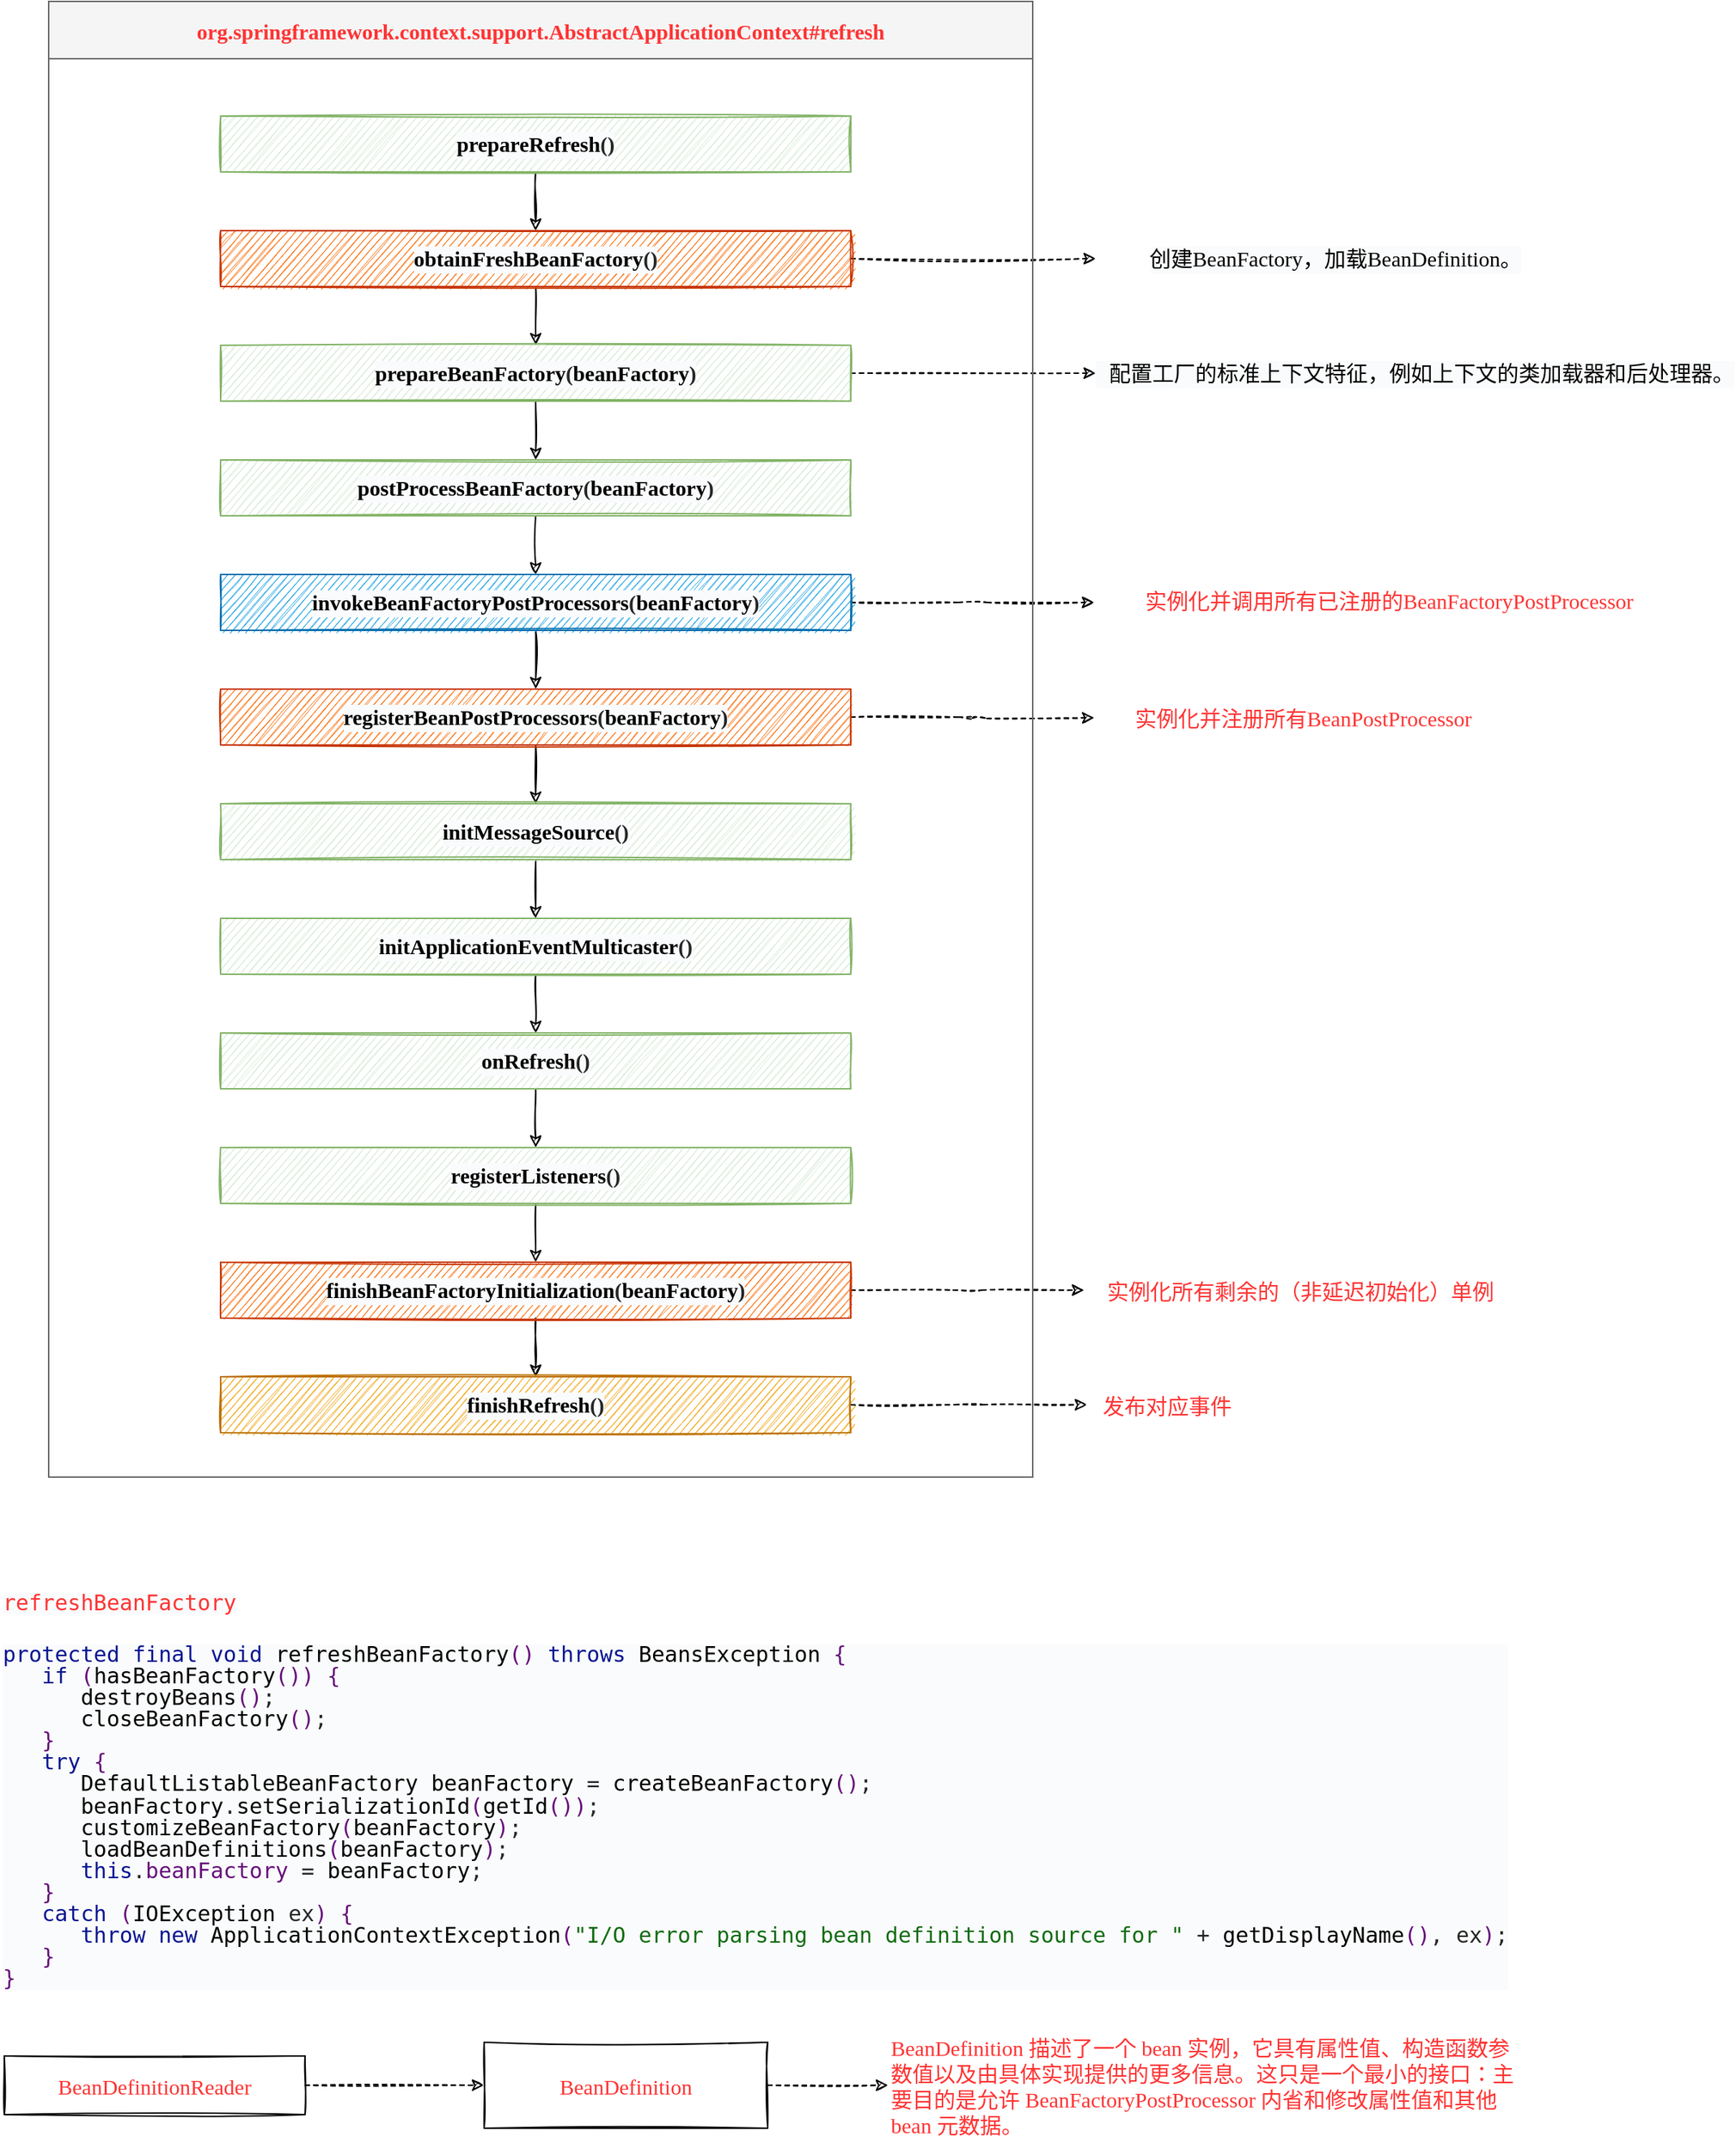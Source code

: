<mxfile version="14.8.0" type="github">
  <diagram id="vGOEXs7-BdWZyO_aczjX" name="IoC">
    <mxGraphModel dx="2439" dy="874" grid="0" gridSize="10" guides="1" tooltips="1" connect="1" arrows="1" fold="1" page="0" pageScale="1" pageWidth="827" pageHeight="1169" background="none" math="0" shadow="0">
      <root>
        <mxCell id="0" />
        <mxCell id="1" parent="0" />
        <mxCell id="g3_7YH7vOPHp6XhamjHk-15" style="edgeStyle=orthogonalEdgeStyle;rounded=0;orthogonalLoop=1;jettySize=auto;html=1;fontFamily=JetBrains Mono;fontSource=https%3A%2F%2Ffonts.googleapis.com%2Fcss%3Ffamily%3DJetBrains%2BMono;fontStyle=1;sketch=1;shadow=0;" edge="1" parent="1" source="g3_7YH7vOPHp6XhamjHk-3" target="g3_7YH7vOPHp6XhamjHk-4">
          <mxGeometry relative="1" as="geometry" />
        </mxCell>
        <mxCell id="g3_7YH7vOPHp6XhamjHk-3" value="&lt;div style=&quot;background-color: rgb(250, 251, 252); color: rgb(38, 38, 38); font-size: 11.3pt;&quot;&gt;&lt;span style=&quot;color: #000000&quot;&gt;prepareRefresh&lt;/span&gt;()&lt;/div&gt;" style="rounded=0;whiteSpace=wrap;html=1;fontFamily=JetBrains Mono;fontSource=https%3A%2F%2Ffonts.googleapis.com%2Fcss%3Ffamily%3DJetBrains%2BMono;fontStyle=1;sketch=1;shadow=0;fillColor=#d5e8d4;strokeColor=#82b366;" vertex="1" parent="1">
          <mxGeometry x="-320" y="120" width="440" height="39" as="geometry" />
        </mxCell>
        <mxCell id="g3_7YH7vOPHp6XhamjHk-16" style="edgeStyle=orthogonalEdgeStyle;rounded=0;orthogonalLoop=1;jettySize=auto;html=1;exitX=0.5;exitY=1;exitDx=0;exitDy=0;fontFamily=JetBrains Mono;fontSource=https%3A%2F%2Ffonts.googleapis.com%2Fcss%3Ffamily%3DJetBrains%2BMono;fontStyle=1;sketch=1;shadow=0;" edge="1" parent="1" source="g3_7YH7vOPHp6XhamjHk-4" target="g3_7YH7vOPHp6XhamjHk-5">
          <mxGeometry relative="1" as="geometry" />
        </mxCell>
        <mxCell id="g3_7YH7vOPHp6XhamjHk-34" style="edgeStyle=orthogonalEdgeStyle;rounded=1;sketch=1;orthogonalLoop=1;jettySize=auto;html=1;shadow=0;fontFamily=JetBrains Mono;fontSource=https%3A%2F%2Ffonts.googleapis.com%2Fcss%3Ffamily%3DJetBrains%2BMono;fontSize=15;fontColor=#FF3333;dashed=1;" edge="1" parent="1" source="g3_7YH7vOPHp6XhamjHk-4" target="g3_7YH7vOPHp6XhamjHk-33">
          <mxGeometry relative="1" as="geometry" />
        </mxCell>
        <mxCell id="g3_7YH7vOPHp6XhamjHk-4" value="&lt;div style=&quot;background-color: rgb(250, 251, 252); color: rgb(38, 38, 38); font-size: 11.3pt;&quot;&gt;&lt;div style=&quot;font-size: 11.3pt;&quot;&gt;&lt;span style=&quot;color: #000000&quot;&gt;obtainFreshBeanFactory&lt;/span&gt;()&lt;/div&gt;&lt;/div&gt;" style="rounded=0;whiteSpace=wrap;html=1;fontFamily=JetBrains Mono;fontSource=https%3A%2F%2Ffonts.googleapis.com%2Fcss%3Ffamily%3DJetBrains%2BMono;fontStyle=1;sketch=1;shadow=0;strokeColor=#C73500;fillStyle=auto;fillColor=#fa6800;fontColor=#000000;" vertex="1" parent="1">
          <mxGeometry x="-320" y="200" width="440" height="39" as="geometry" />
        </mxCell>
        <mxCell id="g3_7YH7vOPHp6XhamjHk-17" style="edgeStyle=orthogonalEdgeStyle;rounded=0;orthogonalLoop=1;jettySize=auto;html=1;fontFamily=JetBrains Mono;fontSource=https%3A%2F%2Ffonts.googleapis.com%2Fcss%3Ffamily%3DJetBrains%2BMono;fontStyle=1;sketch=1;shadow=0;" edge="1" parent="1" source="g3_7YH7vOPHp6XhamjHk-5" target="g3_7YH7vOPHp6XhamjHk-6">
          <mxGeometry relative="1" as="geometry" />
        </mxCell>
        <mxCell id="g3_7YH7vOPHp6XhamjHk-36" style="edgeStyle=orthogonalEdgeStyle;rounded=1;sketch=1;orthogonalLoop=1;jettySize=auto;html=1;entryX=0;entryY=0.5;entryDx=0;entryDy=0;shadow=0;dashed=1;fontFamily=JetBrains Mono;fontSource=https%3A%2F%2Ffonts.googleapis.com%2Fcss%3Ffamily%3DJetBrains%2BMono;fontSize=15;fontColor=#FF3333;" edge="1" parent="1" source="g3_7YH7vOPHp6XhamjHk-5" target="g3_7YH7vOPHp6XhamjHk-35">
          <mxGeometry relative="1" as="geometry" />
        </mxCell>
        <mxCell id="g3_7YH7vOPHp6XhamjHk-5" value="&lt;div style=&quot;background-color: rgb(250, 251, 252); color: rgb(38, 38, 38); font-size: 11.3pt;&quot;&gt;&lt;div style=&quot;font-size: 11.3pt;&quot;&gt;&lt;div style=&quot;font-size: 11.3pt;&quot;&gt;&lt;span style=&quot;color: #000000&quot;&gt;prepareBeanFactory&lt;/span&gt;(&lt;span style=&quot;color: #000000&quot;&gt;beanFactory&lt;/span&gt;)&lt;/div&gt;&lt;/div&gt;&lt;/div&gt;" style="rounded=0;whiteSpace=wrap;html=1;fontFamily=JetBrains Mono;fontSource=https%3A%2F%2Ffonts.googleapis.com%2Fcss%3Ffamily%3DJetBrains%2BMono;fontStyle=1;sketch=1;shadow=0;fillColor=#d5e8d4;strokeColor=#82b366;" vertex="1" parent="1">
          <mxGeometry x="-320" y="280" width="440" height="39" as="geometry" />
        </mxCell>
        <mxCell id="g3_7YH7vOPHp6XhamjHk-18" style="edgeStyle=orthogonalEdgeStyle;rounded=0;orthogonalLoop=1;jettySize=auto;html=1;fontFamily=JetBrains Mono;fontSource=https%3A%2F%2Ffonts.googleapis.com%2Fcss%3Ffamily%3DJetBrains%2BMono;fontStyle=1;sketch=1;shadow=0;" edge="1" parent="1" source="g3_7YH7vOPHp6XhamjHk-6" target="g3_7YH7vOPHp6XhamjHk-7">
          <mxGeometry relative="1" as="geometry" />
        </mxCell>
        <mxCell id="g3_7YH7vOPHp6XhamjHk-6" value="&lt;div style=&quot;background-color: rgb(250, 251, 252); color: rgb(38, 38, 38); font-size: 11.3pt;&quot;&gt;&lt;div style=&quot;font-size: 11.3pt;&quot;&gt;&lt;div style=&quot;font-size: 11.3pt;&quot;&gt;&lt;div style=&quot;font-size: 11.3pt;&quot;&gt;&lt;span style=&quot;color: #000000&quot;&gt;postProcessBeanFactory&lt;/span&gt;(&lt;span style=&quot;color: #000000&quot;&gt;beanFactory&lt;/span&gt;)&lt;/div&gt;&lt;/div&gt;&lt;/div&gt;&lt;/div&gt;" style="rounded=0;whiteSpace=wrap;html=1;fontFamily=JetBrains Mono;fontSource=https%3A%2F%2Ffonts.googleapis.com%2Fcss%3Ffamily%3DJetBrains%2BMono;fontStyle=1;sketch=1;shadow=0;fillColor=#d5e8d4;strokeColor=#82b366;" vertex="1" parent="1">
          <mxGeometry x="-320" y="360" width="440" height="39" as="geometry" />
        </mxCell>
        <mxCell id="g3_7YH7vOPHp6XhamjHk-19" style="edgeStyle=orthogonalEdgeStyle;rounded=0;orthogonalLoop=1;jettySize=auto;html=1;exitX=0.5;exitY=1;exitDx=0;exitDy=0;entryX=0.5;entryY=0;entryDx=0;entryDy=0;fontFamily=JetBrains Mono;fontSource=https%3A%2F%2Ffonts.googleapis.com%2Fcss%3Ffamily%3DJetBrains%2BMono;fontStyle=1;sketch=1;shadow=0;" edge="1" parent="1" source="g3_7YH7vOPHp6XhamjHk-7" target="g3_7YH7vOPHp6XhamjHk-8">
          <mxGeometry relative="1" as="geometry" />
        </mxCell>
        <mxCell id="g3_7YH7vOPHp6XhamjHk-40" style="edgeStyle=orthogonalEdgeStyle;rounded=1;sketch=1;orthogonalLoop=1;jettySize=auto;html=1;shadow=0;dashed=1;fontFamily=JetBrains Mono;fontSource=https%3A%2F%2Ffonts.googleapis.com%2Fcss%3Ffamily%3DJetBrains%2BMono;fontSize=15;fontColor=#FF3333;" edge="1" parent="1" source="g3_7YH7vOPHp6XhamjHk-7">
          <mxGeometry relative="1" as="geometry">
            <mxPoint x="289.889" y="459.5" as="targetPoint" />
          </mxGeometry>
        </mxCell>
        <mxCell id="g3_7YH7vOPHp6XhamjHk-7" value="&lt;div style=&quot;background-color: rgb(250, 251, 252); color: rgb(38, 38, 38); font-size: 11.3pt;&quot;&gt;&lt;div style=&quot;font-size: 11.3pt;&quot;&gt;&lt;div style=&quot;font-size: 11.3pt;&quot;&gt;&lt;div style=&quot;font-size: 11.3pt;&quot;&gt;&lt;div style=&quot;font-size: 11.3pt;&quot;&gt;&lt;span style=&quot;color: #000000&quot;&gt;invokeBeanFactoryPostProcessors&lt;/span&gt;(&lt;span style=&quot;color: #000000&quot;&gt;beanFactory&lt;/span&gt;)&lt;/div&gt;&lt;/div&gt;&lt;/div&gt;&lt;/div&gt;&lt;/div&gt;" style="rounded=0;whiteSpace=wrap;html=1;fontFamily=JetBrains Mono;fontSource=https%3A%2F%2Ffonts.googleapis.com%2Fcss%3Ffamily%3DJetBrains%2BMono;fontStyle=1;sketch=1;shadow=0;fillColor=#1ba1e2;strokeColor=#006EAF;fontColor=#ffffff;" vertex="1" parent="1">
          <mxGeometry x="-320" y="440" width="440" height="39" as="geometry" />
        </mxCell>
        <mxCell id="g3_7YH7vOPHp6XhamjHk-31" style="edgeStyle=orthogonalEdgeStyle;rounded=0;orthogonalLoop=1;jettySize=auto;html=1;fontFamily=JetBrains Mono;fontSource=https%3A%2F%2Ffonts.googleapis.com%2Fcss%3Ffamily%3DJetBrains%2BMono;fontSize=15;fontColor=#FF3333;sketch=1;shadow=0;" edge="1" parent="1" source="g3_7YH7vOPHp6XhamjHk-8" target="g3_7YH7vOPHp6XhamjHk-9">
          <mxGeometry relative="1" as="geometry" />
        </mxCell>
        <mxCell id="g3_7YH7vOPHp6XhamjHk-42" style="edgeStyle=orthogonalEdgeStyle;rounded=1;sketch=1;orthogonalLoop=1;jettySize=auto;html=1;shadow=0;dashed=1;fontFamily=JetBrains Mono;fontSource=https%3A%2F%2Ffonts.googleapis.com%2Fcss%3Ffamily%3DJetBrains%2BMono;fontSize=15;fontColor=#FF3333;" edge="1" parent="1" source="g3_7YH7vOPHp6XhamjHk-8">
          <mxGeometry relative="1" as="geometry">
            <mxPoint x="290" y="540" as="targetPoint" />
          </mxGeometry>
        </mxCell>
        <mxCell id="g3_7YH7vOPHp6XhamjHk-8" value="&lt;div style=&quot;background-color: rgb(250, 251, 252); color: rgb(38, 38, 38); font-size: 11.3pt;&quot;&gt;&lt;div style=&quot;font-size: 11.3pt;&quot;&gt;&lt;div style=&quot;font-size: 11.3pt;&quot;&gt;&lt;div style=&quot;font-size: 11.3pt;&quot;&gt;&lt;div style=&quot;font-size: 11.3pt;&quot;&gt;&lt;div style=&quot;font-size: 11.3pt;&quot;&gt;&lt;span style=&quot;color: #000000&quot;&gt;registerBeanPostProcessors&lt;/span&gt;(&lt;span style=&quot;color: #000000&quot;&gt;beanFactory&lt;/span&gt;)&lt;/div&gt;&lt;/div&gt;&lt;/div&gt;&lt;/div&gt;&lt;/div&gt;&lt;/div&gt;" style="rounded=0;whiteSpace=wrap;html=1;fontFamily=JetBrains Mono;fontSource=https%3A%2F%2Ffonts.googleapis.com%2Fcss%3Ffamily%3DJetBrains%2BMono;fontStyle=1;sketch=1;shadow=0;fillColor=#fa6800;strokeColor=#C73500;fontColor=#000000;" vertex="1" parent="1">
          <mxGeometry x="-320" y="520" width="440" height="39" as="geometry" />
        </mxCell>
        <mxCell id="g3_7YH7vOPHp6XhamjHk-21" style="edgeStyle=orthogonalEdgeStyle;rounded=0;orthogonalLoop=1;jettySize=auto;html=1;entryX=0.5;entryY=0;entryDx=0;entryDy=0;fontFamily=JetBrains Mono;fontSource=https%3A%2F%2Ffonts.googleapis.com%2Fcss%3Ffamily%3DJetBrains%2BMono;fontStyle=1;sketch=1;shadow=0;" edge="1" parent="1" source="g3_7YH7vOPHp6XhamjHk-9" target="g3_7YH7vOPHp6XhamjHk-10">
          <mxGeometry relative="1" as="geometry" />
        </mxCell>
        <mxCell id="g3_7YH7vOPHp6XhamjHk-9" value="&lt;div style=&quot;background-color: rgb(250, 251, 252); color: rgb(38, 38, 38); font-size: 11.3pt;&quot;&gt;&lt;div style=&quot;font-size: 11.3pt;&quot;&gt;&lt;div style=&quot;font-size: 11.3pt;&quot;&gt;&lt;div style=&quot;font-size: 11.3pt;&quot;&gt;&lt;div style=&quot;font-size: 11.3pt;&quot;&gt;&lt;div style=&quot;font-size: 11.3pt;&quot;&gt;&lt;div style=&quot;font-size: 11.3pt;&quot;&gt;&lt;span style=&quot;color: #000000&quot;&gt;initMessageSource&lt;/span&gt;()&lt;/div&gt;&lt;/div&gt;&lt;/div&gt;&lt;/div&gt;&lt;/div&gt;&lt;/div&gt;&lt;/div&gt;" style="rounded=0;whiteSpace=wrap;html=1;fontFamily=JetBrains Mono;fontSource=https%3A%2F%2Ffonts.googleapis.com%2Fcss%3Ffamily%3DJetBrains%2BMono;fontStyle=1;sketch=1;shadow=0;fillColor=#d5e8d4;strokeColor=#82b366;" vertex="1" parent="1">
          <mxGeometry x="-320" y="600" width="440" height="39" as="geometry" />
        </mxCell>
        <mxCell id="g3_7YH7vOPHp6XhamjHk-22" style="edgeStyle=orthogonalEdgeStyle;rounded=0;orthogonalLoop=1;jettySize=auto;html=1;entryX=0.5;entryY=0;entryDx=0;entryDy=0;fontFamily=JetBrains Mono;fontSource=https%3A%2F%2Ffonts.googleapis.com%2Fcss%3Ffamily%3DJetBrains%2BMono;fontStyle=1;sketch=1;shadow=0;" edge="1" parent="1" source="g3_7YH7vOPHp6XhamjHk-10" target="g3_7YH7vOPHp6XhamjHk-11">
          <mxGeometry relative="1" as="geometry" />
        </mxCell>
        <mxCell id="g3_7YH7vOPHp6XhamjHk-10" value="&lt;div style=&quot;background-color: rgb(250, 251, 252); color: rgb(38, 38, 38); font-size: 11.3pt;&quot;&gt;&lt;div style=&quot;font-size: 11.3pt;&quot;&gt;&lt;div style=&quot;font-size: 11.3pt;&quot;&gt;&lt;div style=&quot;font-size: 11.3pt;&quot;&gt;&lt;div style=&quot;font-size: 11.3pt;&quot;&gt;&lt;div style=&quot;font-size: 11.3pt;&quot;&gt;&lt;div style=&quot;font-size: 11.3pt;&quot;&gt;&lt;div style=&quot;font-size: 11.3pt;&quot;&gt;&lt;span style=&quot;color: #000000&quot;&gt;initApplicationEventMulticaster&lt;/span&gt;()&lt;/div&gt;&lt;/div&gt;&lt;/div&gt;&lt;/div&gt;&lt;/div&gt;&lt;/div&gt;&lt;/div&gt;&lt;/div&gt;" style="rounded=0;whiteSpace=wrap;html=1;fontFamily=JetBrains Mono;fontSource=https%3A%2F%2Ffonts.googleapis.com%2Fcss%3Ffamily%3DJetBrains%2BMono;fontStyle=1;sketch=1;shadow=0;fillColor=#d5e8d4;strokeColor=#82b366;" vertex="1" parent="1">
          <mxGeometry x="-320" y="680" width="440" height="39" as="geometry" />
        </mxCell>
        <mxCell id="g3_7YH7vOPHp6XhamjHk-23" style="edgeStyle=orthogonalEdgeStyle;rounded=0;orthogonalLoop=1;jettySize=auto;html=1;fontFamily=JetBrains Mono;fontSource=https%3A%2F%2Ffonts.googleapis.com%2Fcss%3Ffamily%3DJetBrains%2BMono;fontStyle=1;sketch=1;shadow=0;" edge="1" parent="1" source="g3_7YH7vOPHp6XhamjHk-11" target="g3_7YH7vOPHp6XhamjHk-12">
          <mxGeometry relative="1" as="geometry" />
        </mxCell>
        <mxCell id="g3_7YH7vOPHp6XhamjHk-11" value="&lt;div style=&quot;background-color: rgb(250, 251, 252); color: rgb(38, 38, 38); font-size: 11.3pt;&quot;&gt;&lt;div style=&quot;font-size: 11.3pt;&quot;&gt;&lt;div style=&quot;font-size: 11.3pt;&quot;&gt;&lt;div style=&quot;font-size: 11.3pt;&quot;&gt;&lt;div style=&quot;font-size: 11.3pt;&quot;&gt;&lt;div style=&quot;font-size: 11.3pt;&quot;&gt;&lt;div style=&quot;font-size: 11.3pt;&quot;&gt;&lt;div style=&quot;font-size: 11.3pt;&quot;&gt;&lt;div style=&quot;font-size: 11.3pt;&quot;&gt;&lt;span style=&quot;color: #000000&quot;&gt;onRefresh&lt;/span&gt;()&lt;/div&gt;&lt;/div&gt;&lt;/div&gt;&lt;/div&gt;&lt;/div&gt;&lt;/div&gt;&lt;/div&gt;&lt;/div&gt;&lt;/div&gt;" style="rounded=0;whiteSpace=wrap;html=1;fontFamily=JetBrains Mono;fontSource=https%3A%2F%2Ffonts.googleapis.com%2Fcss%3Ffamily%3DJetBrains%2BMono;fontStyle=1;sketch=1;shadow=0;fillColor=#d5e8d4;strokeColor=#82b366;" vertex="1" parent="1">
          <mxGeometry x="-320" y="760" width="440" height="39" as="geometry" />
        </mxCell>
        <mxCell id="g3_7YH7vOPHp6XhamjHk-24" style="edgeStyle=orthogonalEdgeStyle;rounded=0;orthogonalLoop=1;jettySize=auto;html=1;fontFamily=JetBrains Mono;fontSource=https%3A%2F%2Ffonts.googleapis.com%2Fcss%3Ffamily%3DJetBrains%2BMono;fontStyle=1;sketch=1;shadow=0;" edge="1" parent="1" source="g3_7YH7vOPHp6XhamjHk-12" target="g3_7YH7vOPHp6XhamjHk-13">
          <mxGeometry relative="1" as="geometry" />
        </mxCell>
        <mxCell id="g3_7YH7vOPHp6XhamjHk-12" value="&lt;div style=&quot;background-color: rgb(250, 251, 252); color: rgb(38, 38, 38); font-size: 11.3pt;&quot;&gt;&lt;div style=&quot;font-size: 11.3pt;&quot;&gt;&lt;div style=&quot;font-size: 11.3pt;&quot;&gt;&lt;div style=&quot;font-size: 11.3pt;&quot;&gt;&lt;div style=&quot;font-size: 11.3pt;&quot;&gt;&lt;div style=&quot;font-size: 11.3pt;&quot;&gt;&lt;div style=&quot;font-size: 11.3pt;&quot;&gt;&lt;div style=&quot;font-size: 11.3pt;&quot;&gt;&lt;div style=&quot;font-size: 11.3pt;&quot;&gt;&lt;div style=&quot;font-size: 11.3pt;&quot;&gt;&lt;span style=&quot;color: #000000&quot;&gt;registerListeners&lt;/span&gt;()&lt;/div&gt;&lt;/div&gt;&lt;/div&gt;&lt;/div&gt;&lt;/div&gt;&lt;/div&gt;&lt;/div&gt;&lt;/div&gt;&lt;/div&gt;&lt;/div&gt;" style="rounded=0;whiteSpace=wrap;html=1;fontFamily=JetBrains Mono;fontSource=https%3A%2F%2Ffonts.googleapis.com%2Fcss%3Ffamily%3DJetBrains%2BMono;fontStyle=1;sketch=1;shadow=0;fillColor=#d5e8d4;strokeColor=#82b366;" vertex="1" parent="1">
          <mxGeometry x="-320" y="840" width="440" height="39" as="geometry" />
        </mxCell>
        <mxCell id="g3_7YH7vOPHp6XhamjHk-25" style="edgeStyle=orthogonalEdgeStyle;rounded=0;orthogonalLoop=1;jettySize=auto;html=1;entryX=0.5;entryY=0;entryDx=0;entryDy=0;fontFamily=JetBrains Mono;fontSource=https%3A%2F%2Ffonts.googleapis.com%2Fcss%3Ffamily%3DJetBrains%2BMono;fontStyle=1;sketch=1;shadow=0;" edge="1" parent="1" source="g3_7YH7vOPHp6XhamjHk-13" target="g3_7YH7vOPHp6XhamjHk-14">
          <mxGeometry relative="1" as="geometry" />
        </mxCell>
        <mxCell id="g3_7YH7vOPHp6XhamjHk-45" style="edgeStyle=orthogonalEdgeStyle;rounded=1;sketch=1;orthogonalLoop=1;jettySize=auto;html=1;shadow=0;dashed=1;fontFamily=JetBrains Mono;fontSource=https%3A%2F%2Ffonts.googleapis.com%2Fcss%3Ffamily%3DJetBrains%2BMono;fontSize=15;fontColor=#FF3333;" edge="1" parent="1" source="g3_7YH7vOPHp6XhamjHk-13">
          <mxGeometry relative="1" as="geometry">
            <mxPoint x="282.889" y="939.5" as="targetPoint" />
          </mxGeometry>
        </mxCell>
        <mxCell id="g3_7YH7vOPHp6XhamjHk-13" value="&lt;div style=&quot;background-color: rgb(250, 251, 252); color: rgb(38, 38, 38); font-size: 11.3pt;&quot;&gt;&lt;div style=&quot;font-size: 11.3pt;&quot;&gt;&lt;div style=&quot;font-size: 11.3pt;&quot;&gt;&lt;div style=&quot;font-size: 11.3pt;&quot;&gt;&lt;div style=&quot;font-size: 11.3pt;&quot;&gt;&lt;div style=&quot;font-size: 11.3pt;&quot;&gt;&lt;div style=&quot;font-size: 11.3pt;&quot;&gt;&lt;div style=&quot;font-size: 11.3pt;&quot;&gt;&lt;div style=&quot;font-size: 11.3pt;&quot;&gt;&lt;div style=&quot;font-size: 11.3pt;&quot;&gt;&lt;div style=&quot;font-size: 11.3pt;&quot;&gt;&lt;span style=&quot;color: #000000&quot;&gt;finishBeanFactoryInitialization&lt;/span&gt;(&lt;span style=&quot;color: #000000&quot;&gt;beanFactory&lt;/span&gt;)&lt;/div&gt;&lt;/div&gt;&lt;/div&gt;&lt;/div&gt;&lt;/div&gt;&lt;/div&gt;&lt;/div&gt;&lt;/div&gt;&lt;/div&gt;&lt;/div&gt;&lt;/div&gt;" style="rounded=0;whiteSpace=wrap;html=1;fontFamily=JetBrains Mono;fontSource=https%3A%2F%2Ffonts.googleapis.com%2Fcss%3Ffamily%3DJetBrains%2BMono;fontStyle=1;strokeColor=#C73500;fontColor=#000000;fillColor=#fa6800;sketch=1;shadow=0;" vertex="1" parent="1">
          <mxGeometry x="-320" y="920" width="440" height="39" as="geometry" />
        </mxCell>
        <mxCell id="g3_7YH7vOPHp6XhamjHk-48" style="edgeStyle=orthogonalEdgeStyle;rounded=1;sketch=1;orthogonalLoop=1;jettySize=auto;html=1;shadow=0;dashed=1;fontFamily=JetBrains Mono;fontSource=https%3A%2F%2Ffonts.googleapis.com%2Fcss%3Ffamily%3DJetBrains%2BMono;fontSize=15;fontColor=#FF3333;" edge="1" parent="1" source="g3_7YH7vOPHp6XhamjHk-14">
          <mxGeometry relative="1" as="geometry">
            <mxPoint x="284.889" y="1019.5" as="targetPoint" />
          </mxGeometry>
        </mxCell>
        <mxCell id="g3_7YH7vOPHp6XhamjHk-14" value="&lt;div style=&quot;background-color: rgb(250, 251, 252); color: rgb(38, 38, 38); font-size: 11.3pt;&quot;&gt;&lt;div style=&quot;font-size: 11.3pt;&quot;&gt;&lt;div style=&quot;font-size: 11.3pt;&quot;&gt;&lt;div style=&quot;font-size: 11.3pt;&quot;&gt;&lt;div style=&quot;font-size: 11.3pt;&quot;&gt;&lt;div style=&quot;font-size: 11.3pt;&quot;&gt;&lt;div style=&quot;font-size: 11.3pt;&quot;&gt;&lt;div style=&quot;font-size: 11.3pt;&quot;&gt;&lt;div style=&quot;font-size: 11.3pt;&quot;&gt;&lt;div style=&quot;font-size: 11.3pt;&quot;&gt;&lt;div style=&quot;font-size: 11.3pt;&quot;&gt;&lt;div style=&quot;font-size: 11.3pt;&quot;&gt;&lt;span style=&quot;color: #000000&quot;&gt;finishRefresh&lt;/span&gt;()&lt;/div&gt;&lt;/div&gt;&lt;/div&gt;&lt;/div&gt;&lt;/div&gt;&lt;/div&gt;&lt;/div&gt;&lt;/div&gt;&lt;/div&gt;&lt;/div&gt;&lt;/div&gt;&lt;/div&gt;" style="rounded=0;whiteSpace=wrap;html=1;fontFamily=JetBrains Mono;fontSource=https%3A%2F%2Ffonts.googleapis.com%2Fcss%3Ffamily%3DJetBrains%2BMono;fontStyle=1;sketch=1;shadow=0;fillColor=#f0a30a;strokeColor=#BD7000;fontColor=#000000;" vertex="1" parent="1">
          <mxGeometry x="-320" y="1000" width="440" height="39" as="geometry" />
        </mxCell>
        <mxCell id="g3_7YH7vOPHp6XhamjHk-30" value="org.springframework.context.support.AbstractApplicationContext#refresh" style="swimlane;fontFamily=JetBrains Mono;fontSource=https%3A%2F%2Ffonts.googleapis.com%2Fcss%3Ffamily%3DJetBrains%2BMono;startSize=40;fontStyle=1;fontSize=15;fillColor=#f5f5f5;strokeColor=#666666;fontColor=#FF3333;" vertex="1" parent="1">
          <mxGeometry x="-440" y="40" width="687" height="1030" as="geometry" />
        </mxCell>
        <mxCell id="g3_7YH7vOPHp6XhamjHk-33" value="&lt;pre style=&quot;background-color: rgb(250 , 251 , 252) ; font-size: 11.3pt&quot;&gt;&lt;font face=&quot;JetBrains Mono&quot; data-font-src=&quot;https://fonts.googleapis.com/css?family=JetBrains+Mono&quot; color=&quot;#000000&quot;&gt;创建BeanFactory，加载BeanDefinition。&lt;/font&gt;&lt;/pre&gt;" style="text;html=1;strokeColor=none;fillColor=none;align=center;verticalAlign=middle;whiteSpace=wrap;rounded=0;shadow=0;sketch=1;fontFamily=JetBrains Mono;fontSource=https%3A%2F%2Ffonts.googleapis.com%2Fcss%3Ffamily%3DJetBrains%2BMono;fontSize=15;fontColor=#FF3333;" vertex="1" parent="1">
          <mxGeometry x="291" y="204.5" width="335" height="30" as="geometry" />
        </mxCell>
        <mxCell id="g3_7YH7vOPHp6XhamjHk-35" value="&lt;pre style=&quot;background-color: rgb(250 , 251 , 252) ; font-family: &amp;#34;jetbrains mono&amp;#34; , monospace ; font-size: 11.3pt&quot;&gt;&lt;font color=&quot;#000000&quot;&gt; 配置工厂的标准上下文特征，例如上下文的类加载器和后处理器。&lt;/font&gt;&lt;/pre&gt;" style="text;html=1;strokeColor=none;fillColor=none;align=center;verticalAlign=middle;whiteSpace=wrap;rounded=0;shadow=0;sketch=1;fontFamily=JetBrains Mono;fontSource=https%3A%2F%2Ffonts.googleapis.com%2Fcss%3Ffamily%3DJetBrains%2BMono;fontSize=15;fontColor=#FF3333;" vertex="1" parent="1">
          <mxGeometry x="291" y="286.5" width="446" height="26" as="geometry" />
        </mxCell>
        <mxCell id="g3_7YH7vOPHp6XhamjHk-38" value="实例化并调用所有已注册的BeanFactoryPostProcessor" style="text;html=1;strokeColor=none;fillColor=none;align=center;verticalAlign=middle;whiteSpace=wrap;rounded=0;shadow=0;sketch=1;fontFamily=JetBrains Mono;fontSource=https%3A%2F%2Ffonts.googleapis.com%2Fcss%3Ffamily%3DJetBrains%2BMono;fontSize=15;fontColor=#FF3333;" vertex="1" parent="1">
          <mxGeometry x="291" y="439" width="410" height="38" as="geometry" />
        </mxCell>
        <mxCell id="g3_7YH7vOPHp6XhamjHk-41" value="实例化并注册所有BeanPostProcessor" style="text;html=1;strokeColor=none;fillColor=none;align=center;verticalAlign=middle;whiteSpace=wrap;rounded=0;shadow=0;sketch=1;fontFamily=JetBrains Mono;fontSource=https%3A%2F%2Ffonts.googleapis.com%2Fcss%3Ffamily%3DJetBrains%2BMono;fontSize=15;fontColor=#FF3333;" vertex="1" parent="1">
          <mxGeometry x="291" y="521" width="290" height="38" as="geometry" />
        </mxCell>
        <mxCell id="g3_7YH7vOPHp6XhamjHk-44" value="实例化所有剩余的（非延迟初始化）单例" style="text;html=1;strokeColor=none;fillColor=none;align=center;verticalAlign=middle;whiteSpace=wrap;rounded=0;shadow=0;sketch=1;fontFamily=JetBrains Mono;fontSource=https%3A%2F%2Ffonts.googleapis.com%2Fcss%3Ffamily%3DJetBrains%2BMono;fontSize=15;fontColor=#FF3333;" vertex="1" parent="1">
          <mxGeometry x="291" y="929.5" width="286" height="20" as="geometry" />
        </mxCell>
        <mxCell id="g3_7YH7vOPHp6XhamjHk-46" value="发布对应事件" style="text;html=1;strokeColor=none;fillColor=none;align=left;verticalAlign=middle;whiteSpace=wrap;rounded=0;shadow=0;sketch=1;fontFamily=JetBrains Mono;fontSource=https%3A%2F%2Ffonts.googleapis.com%2Fcss%3Ffamily%3DJetBrains%2BMono;fontSize=15;fontColor=#FF3333;" vertex="1" parent="1">
          <mxGeometry x="294" y="1009.5" width="118" height="20" as="geometry" />
        </mxCell>
        <mxCell id="g3_7YH7vOPHp6XhamjHk-50" value="&lt;pre style=&quot;background-color: rgb(250 , 251 , 252) ; color: rgb(38 , 38 , 38) ; font-family: &amp;#34;jetbrains mono&amp;#34; , monospace ; font-size: 11.3pt ; line-height: 100%&quot;&gt;&lt;span style=&quot;color: #071591&quot;&gt;protected final void &lt;/span&gt;&lt;span style=&quot;color: #000000&quot;&gt;refreshBeanFactory&lt;/span&gt;&lt;span style=&quot;color: #660e7a&quot;&gt;() &lt;/span&gt;&lt;span style=&quot;color: #071591&quot;&gt;throws &lt;/span&gt;&lt;span style=&quot;color: #000000&quot;&gt;BeansException &lt;/span&gt;&lt;span style=&quot;color: #660e7a&quot;&gt;{&lt;br&gt;&lt;/span&gt;&lt;span style=&quot;color: #660e7a&quot;&gt;   &lt;/span&gt;&lt;span style=&quot;color: #071591&quot;&gt;if &lt;/span&gt;&lt;span style=&quot;color: #660e7a&quot;&gt;(&lt;/span&gt;&lt;span style=&quot;color: #000000&quot;&gt;hasBeanFactory&lt;/span&gt;&lt;span style=&quot;color: #660e7a&quot;&gt;()) {&lt;br&gt;&lt;/span&gt;&lt;span style=&quot;color: #660e7a&quot;&gt;      &lt;/span&gt;&lt;span style=&quot;color: #000000&quot;&gt;destroyBeans&lt;/span&gt;&lt;span style=&quot;color: #660e7a&quot;&gt;()&lt;/span&gt;;&lt;br&gt;      &lt;span style=&quot;color: #000000&quot;&gt;closeBeanFactory&lt;/span&gt;&lt;span style=&quot;color: #660e7a&quot;&gt;()&lt;/span&gt;;&lt;br&gt;   &lt;span style=&quot;color: #660e7a&quot;&gt;}&lt;br&gt;&lt;/span&gt;&lt;span style=&quot;color: #660e7a&quot;&gt;   &lt;/span&gt;&lt;span style=&quot;color: #071591&quot;&gt;try &lt;/span&gt;&lt;span style=&quot;color: #660e7a&quot;&gt;{&lt;br&gt;&lt;/span&gt;&lt;span style=&quot;color: #660e7a&quot;&gt;      &lt;/span&gt;&lt;span style=&quot;color: #000000&quot;&gt;DefaultListableBeanFactory beanFactory &lt;/span&gt;= &lt;span style=&quot;color: #000000&quot;&gt;createBeanFactory&lt;/span&gt;&lt;span style=&quot;color: #660e7a&quot;&gt;()&lt;/span&gt;;&lt;br&gt;      &lt;span style=&quot;color: #000000&quot;&gt;beanFactory&lt;/span&gt;.&lt;span style=&quot;color: #000000&quot;&gt;setSerializationId&lt;/span&gt;&lt;span style=&quot;color: #660e7a&quot;&gt;(&lt;/span&gt;&lt;span style=&quot;color: #000000&quot;&gt;getId&lt;/span&gt;&lt;span style=&quot;color: #660e7a&quot;&gt;())&lt;/span&gt;;&lt;br&gt;      &lt;span style=&quot;color: #000000&quot;&gt;customizeBeanFactory&lt;/span&gt;&lt;span style=&quot;color: #660e7a&quot;&gt;(&lt;/span&gt;&lt;span style=&quot;color: #000000&quot;&gt;beanFactory&lt;/span&gt;&lt;span style=&quot;color: #660e7a&quot;&gt;)&lt;/span&gt;;&lt;br&gt;      &lt;span style=&quot;color: #000000&quot;&gt;loadBeanDefinitions&lt;/span&gt;&lt;span style=&quot;color: #660e7a&quot;&gt;(&lt;/span&gt;&lt;span style=&quot;color: #000000&quot;&gt;beanFactory&lt;/span&gt;&lt;span style=&quot;color: #660e7a&quot;&gt;)&lt;/span&gt;;&lt;br&gt;      &lt;span style=&quot;color: #071591&quot;&gt;this&lt;/span&gt;.&lt;span style=&quot;color: #660e7a&quot;&gt;beanFactory &lt;/span&gt;= &lt;span style=&quot;color: #000000&quot;&gt;beanFactory&lt;/span&gt;;&lt;br&gt;   &lt;span style=&quot;color: #660e7a&quot;&gt;}&lt;br&gt;&lt;/span&gt;&lt;span style=&quot;color: #660e7a&quot;&gt;   &lt;/span&gt;&lt;span style=&quot;color: #071591&quot;&gt;catch &lt;/span&gt;&lt;span style=&quot;color: #660e7a&quot;&gt;(&lt;/span&gt;&lt;span style=&quot;color: #000000&quot;&gt;IOException &lt;/span&gt;ex&lt;span style=&quot;color: #660e7a&quot;&gt;) {&lt;br&gt;&lt;/span&gt;&lt;span style=&quot;color: #660e7a&quot;&gt;      &lt;/span&gt;&lt;span style=&quot;color: #071591&quot;&gt;throw new &lt;/span&gt;&lt;span style=&quot;color: #000000&quot;&gt;ApplicationContextException&lt;/span&gt;&lt;span style=&quot;color: #660e7a&quot;&gt;(&lt;/span&gt;&lt;span style=&quot;color: #106b10&quot;&gt;&quot;I/O error parsing bean definition source for &quot; &lt;/span&gt;+ &lt;span style=&quot;color: #000000&quot;&gt;getDisplayName&lt;/span&gt;&lt;span style=&quot;color: #660e7a&quot;&gt;()&lt;/span&gt;, ex&lt;span style=&quot;color: #660e7a&quot;&gt;)&lt;/span&gt;;&lt;br&gt;   &lt;span style=&quot;color: #660e7a&quot;&gt;}&lt;br&gt;&lt;/span&gt;&lt;span style=&quot;color: #660e7a&quot;&gt;}&lt;/span&gt;&lt;/pre&gt;" style="text;whiteSpace=wrap;html=1;fontSize=15;fontFamily=JetBrains Mono;fontColor=#FF3333;" vertex="1" parent="1">
          <mxGeometry x="-474" y="1165" width="1046" height="262" as="geometry" />
        </mxCell>
        <mxCell id="g3_7YH7vOPHp6XhamjHk-51" value="&lt;pre style=&quot;background-color: rgb(250 , 251 , 252) ; font-family: &amp;#34;jetbrains mono&amp;#34; , monospace ; font-size: 11.3pt ; line-height: 15.067px&quot;&gt;refreshBeanFactory&lt;/pre&gt;" style="text;html=1;strokeColor=none;fillColor=none;align=left;verticalAlign=middle;whiteSpace=wrap;rounded=0;shadow=0;sketch=1;fontFamily=JetBrains Mono;fontSource=https%3A%2F%2Ffonts.googleapis.com%2Fcss%3Ffamily%3DJetBrains%2BMono;fontSize=15;fontColor=#FF3333;" vertex="1" parent="1">
          <mxGeometry x="-474" y="1148" width="188" height="20" as="geometry" />
        </mxCell>
        <mxCell id="g3_7YH7vOPHp6XhamjHk-56" value="" style="edgeStyle=orthogonalEdgeStyle;rounded=1;sketch=1;orthogonalLoop=1;jettySize=auto;html=1;shadow=0;dashed=1;fontFamily=JetBrains Mono;fontSource=https%3A%2F%2Ffonts.googleapis.com%2Fcss%3Ffamily%3DJetBrains%2BMono;fontSize=15;fontColor=#FF3333;" edge="1" parent="1" source="g3_7YH7vOPHp6XhamjHk-52" target="g3_7YH7vOPHp6XhamjHk-55">
          <mxGeometry relative="1" as="geometry" />
        </mxCell>
        <mxCell id="g3_7YH7vOPHp6XhamjHk-52" value="BeanDefinitionReader" style="rounded=0;whiteSpace=wrap;html=1;shadow=0;sketch=1;fontFamily=JetBrains Mono;fontSource=https%3A%2F%2Ffonts.googleapis.com%2Fcss%3Ffamily%3DJetBrains%2BMono;fontSize=15;fontColor=#FF3333;fillColor=#ffffff;gradientColor=none;" vertex="1" parent="1">
          <mxGeometry x="-471" y="1474" width="210" height="41" as="geometry" />
        </mxCell>
        <mxCell id="g3_7YH7vOPHp6XhamjHk-59" style="edgeStyle=orthogonalEdgeStyle;rounded=1;sketch=1;orthogonalLoop=1;jettySize=auto;html=1;shadow=0;dashed=1;fontFamily=JetBrains Mono;fontSource=https%3A%2F%2Ffonts.googleapis.com%2Fcss%3Ffamily%3DJetBrains%2BMono;fontSize=15;fontColor=#FF3333;" edge="1" parent="1" source="g3_7YH7vOPHp6XhamjHk-55" target="g3_7YH7vOPHp6XhamjHk-58">
          <mxGeometry relative="1" as="geometry" />
        </mxCell>
        <mxCell id="g3_7YH7vOPHp6XhamjHk-55" value="BeanDefinition" style="whiteSpace=wrap;html=1;rounded=0;shadow=0;fontFamily=JetBrains Mono;fontSource=https%3A%2F%2Ffonts.googleapis.com%2Fcss%3Ffamily%3DJetBrains%2BMono;fontSize=15;fontColor=#FF3333;sketch=1;" vertex="1" parent="1">
          <mxGeometry x="-136" y="1464.5" width="198" height="60" as="geometry" />
        </mxCell>
        <mxCell id="g3_7YH7vOPHp6XhamjHk-58" value="BeanDefinition 描述了一个 bean 实例，它具有属性值、构造函数参数值以及由具体实现提供的更多信息。这只是一个最小的接口：主要目的是允许 BeanFactoryPostProcessor 内省和修改属性值和其他 bean 元数据。" style="text;html=1;strokeColor=none;fillColor=none;align=left;verticalAlign=middle;whiteSpace=wrap;rounded=0;shadow=0;sketch=1;fontFamily=JetBrains Mono;fontSource=https%3A%2F%2Ffonts.googleapis.com%2Fcss%3Ffamily%3DJetBrains%2BMono;fontSize=15;fontColor=#FF3333;" vertex="1" parent="1">
          <mxGeometry x="146" y="1451" width="437" height="87" as="geometry" />
        </mxCell>
      </root>
    </mxGraphModel>
  </diagram>
</mxfile>
